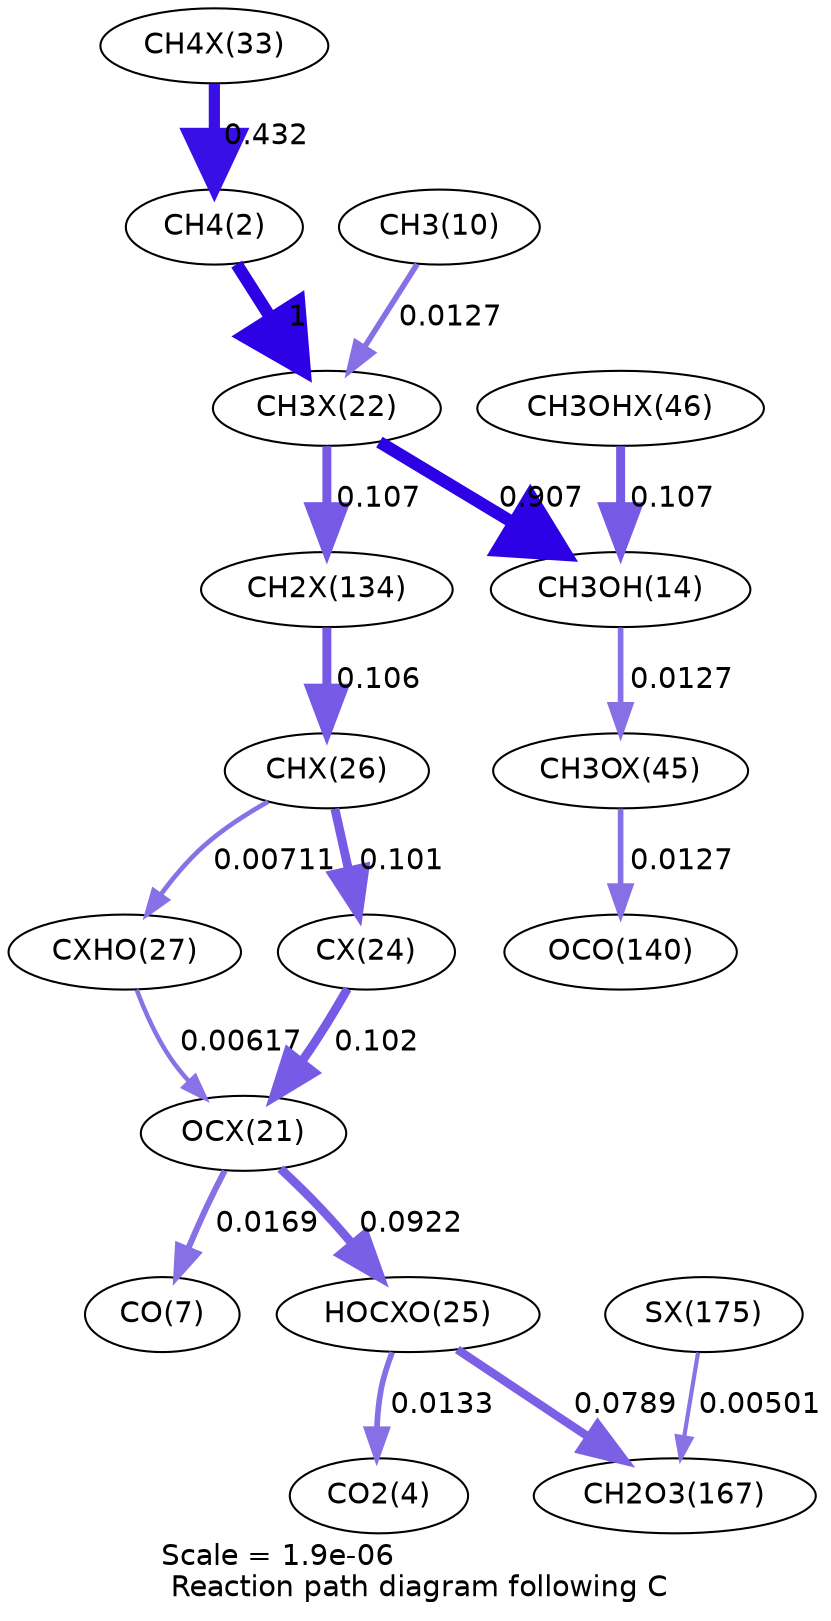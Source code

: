 digraph reaction_paths {
center=1;
s40 -> s4[fontname="Helvetica", penwidth=5.37, arrowsize=2.68, color="0.7, 0.932, 0.9"
, label=" 0.432"];
s4 -> s34[fontname="Helvetica", penwidth=6, arrowsize=3, color="0.7, 1.5, 0.9"
, label=" 1"];
s12 -> s34[fontname="Helvetica", penwidth=2.7, arrowsize=1.35, color="0.7, 0.513, 0.9"
, label=" 0.0127"];
s34 -> s16[fontname="Helvetica", penwidth=5.93, arrowsize=2.96, color="0.7, 1.41, 0.9"
, label=" 0.907"];
s34 -> s49[fontname="Helvetica", penwidth=4.31, arrowsize=2.16, color="0.7, 0.607, 0.9"
, label=" 0.107"];
s48 -> s16[fontname="Helvetica", penwidth=4.31, arrowsize=2.16, color="0.7, 0.607, 0.9"
, label=" 0.107"];
s16 -> s47[fontname="Helvetica", penwidth=2.71, arrowsize=1.35, color="0.7, 0.513, 0.9"
, label=" 0.0127"];
s49 -> s38[fontname="Helvetica", penwidth=4.31, arrowsize=2.15, color="0.7, 0.606, 0.9"
, label=" 0.106"];
s38 -> s39[fontname="Helvetica", penwidth=2.27, arrowsize=1.13, color="0.7, 0.507, 0.9"
, label=" 0.00711"];
s38 -> s36[fontname="Helvetica", penwidth=4.27, arrowsize=2.13, color="0.7, 0.601, 0.9"
, label=" 0.101"];
s47 -> s25[fontname="Helvetica", penwidth=2.7, arrowsize=1.35, color="0.7, 0.513, 0.9"
, label=" 0.0127"];
s39 -> s33[fontname="Helvetica", penwidth=2.16, arrowsize=1.08, color="0.7, 0.506, 0.9"
, label=" 0.00617"];
s33 -> s9[fontname="Helvetica", penwidth=2.92, arrowsize=1.46, color="0.7, 0.517, 0.9"
, label=" 0.0169"];
s33 -> s37[fontname="Helvetica", penwidth=4.2, arrowsize=2.1, color="0.7, 0.592, 0.9"
, label=" 0.0922"];
s36 -> s33[fontname="Helvetica", penwidth=4.28, arrowsize=2.14, color="0.7, 0.602, 0.9"
, label=" 0.102"];
s37 -> s6[fontname="Helvetica", penwidth=2.74, arrowsize=1.37, color="0.7, 0.513, 0.9"
, label=" 0.0133"];
s37 -> s29[fontname="Helvetica", penwidth=4.08, arrowsize=2.04, color="0.7, 0.579, 0.9"
, label=" 0.0789"];
s57 -> s29[fontname="Helvetica", penwidth=2, arrowsize=1, color="0.7, 0.505, 0.9"
, label=" 0.00501"];
s4 [ fontname="Helvetica", label="CH4(2)"];
s6 [ fontname="Helvetica", label="CO2(4)"];
s9 [ fontname="Helvetica", label="CO(7)"];
s12 [ fontname="Helvetica", label="CH3(10)"];
s16 [ fontname="Helvetica", label="CH3OH(14)"];
s25 [ fontname="Helvetica", label="OCO(140)"];
s29 [ fontname="Helvetica", label="CH2O3(167)"];
s33 [ fontname="Helvetica", label="OCX(21)"];
s34 [ fontname="Helvetica", label="CH3X(22)"];
s36 [ fontname="Helvetica", label="CX(24)"];
s37 [ fontname="Helvetica", label="HOCXO(25)"];
s38 [ fontname="Helvetica", label="CHX(26)"];
s39 [ fontname="Helvetica", label="CXHO(27)"];
s40 [ fontname="Helvetica", label="CH4X(33)"];
s47 [ fontname="Helvetica", label="CH3OX(45)"];
s48 [ fontname="Helvetica", label="CH3OHX(46)"];
s49 [ fontname="Helvetica", label="CH2X(134)"];
s57 [ fontname="Helvetica", label="SX(175)"];
 label = "Scale = 1.9e-06\l Reaction path diagram following C";
 fontname = "Helvetica";
}

